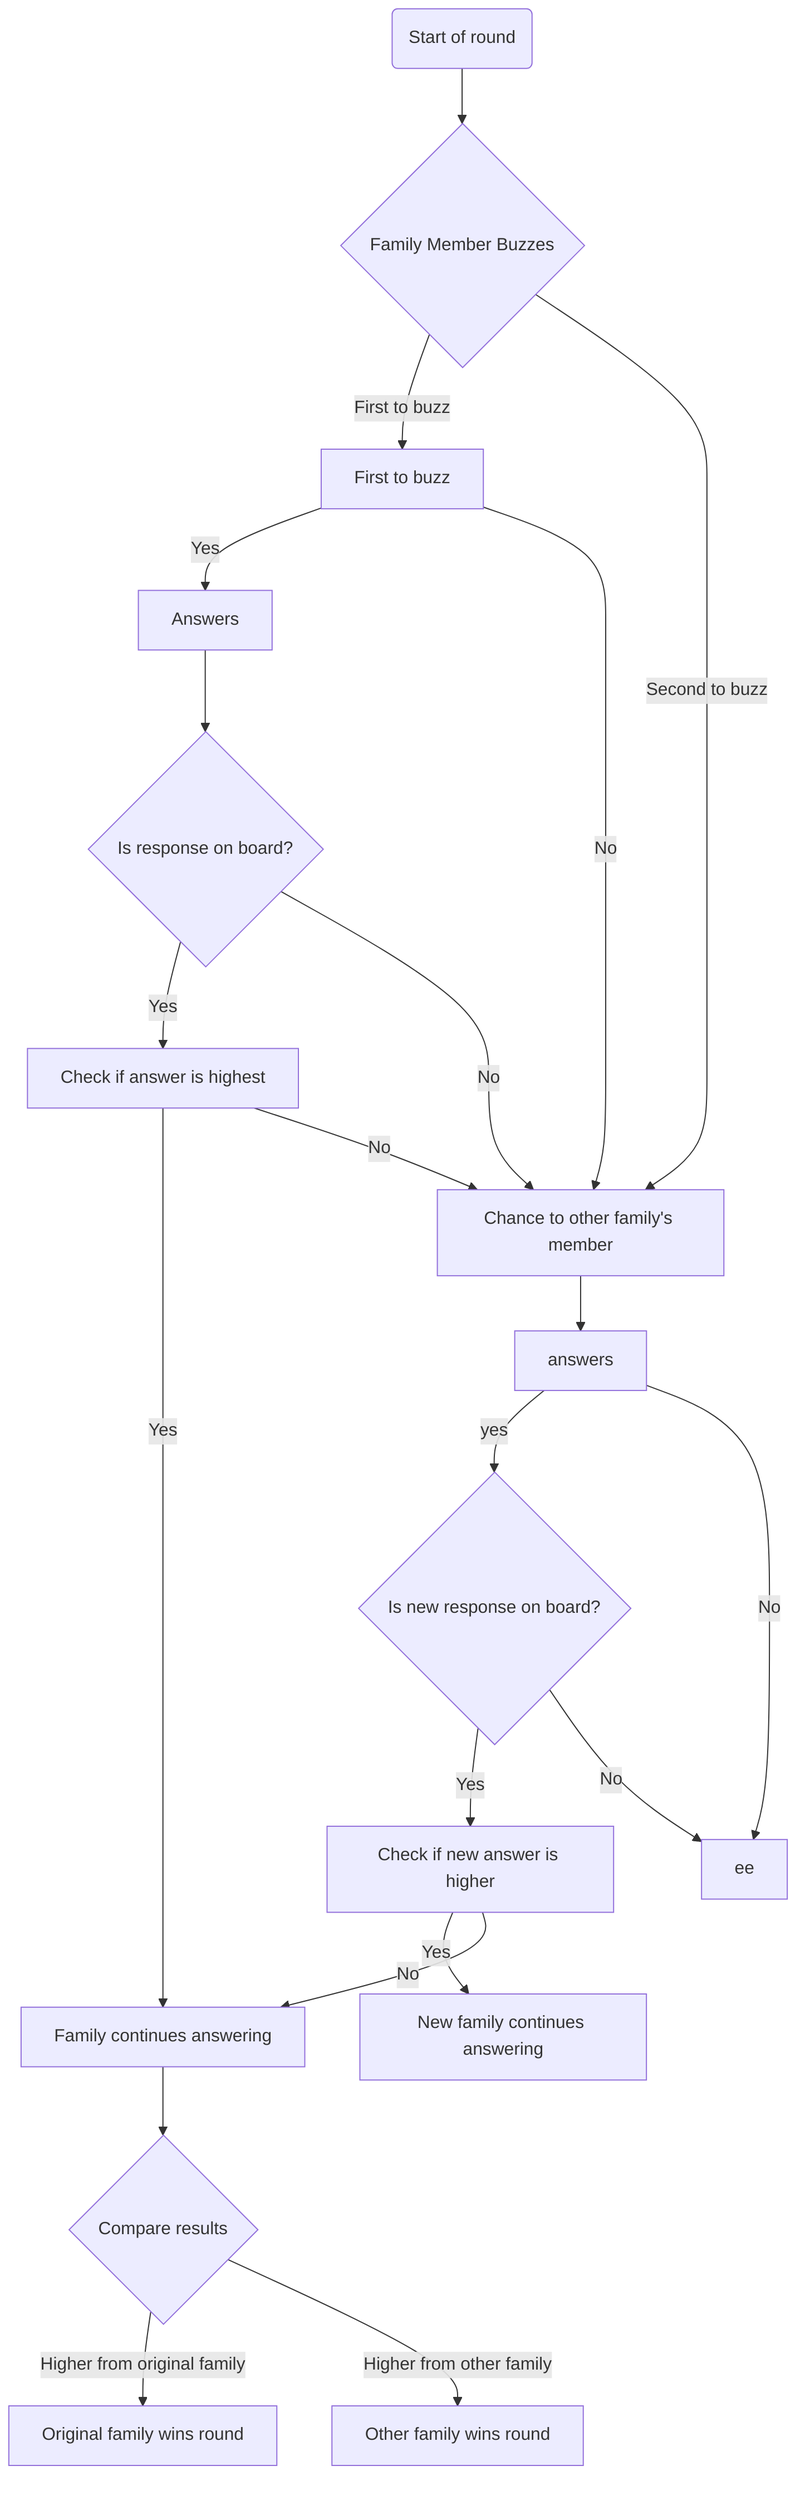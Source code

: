 flowchart TD
    A(Start of round) --> C
    C{Family Member Buzzes}
    C -->|First to buzz| D[First to buzz]
    D -->|Yes| B[Answers]
    D -->|No| I
    B --> E{Is response on board?}
    E -->|Yes| F[Check if answer is highest]
    F -->|Yes| G[Family continues answering]
    F -->|No| I
    E -->|No| I[Chance to other family's member]
    I --> J[answers]
    J -->|yes| L{Is new response on board?}
    L -->|Yes| M[Check if new answer is higher]
    M -->|Yes| N[New family continues answering]
    M -->|No| G
    L -->|No| ee
    J -->|No| ee
    C -->|Second to buzz| I
    G --> O{Compare results}
    O -->|Higher from original family| P[Original family wins round]
    O -->|Higher from other family| Q[Other family wins round]